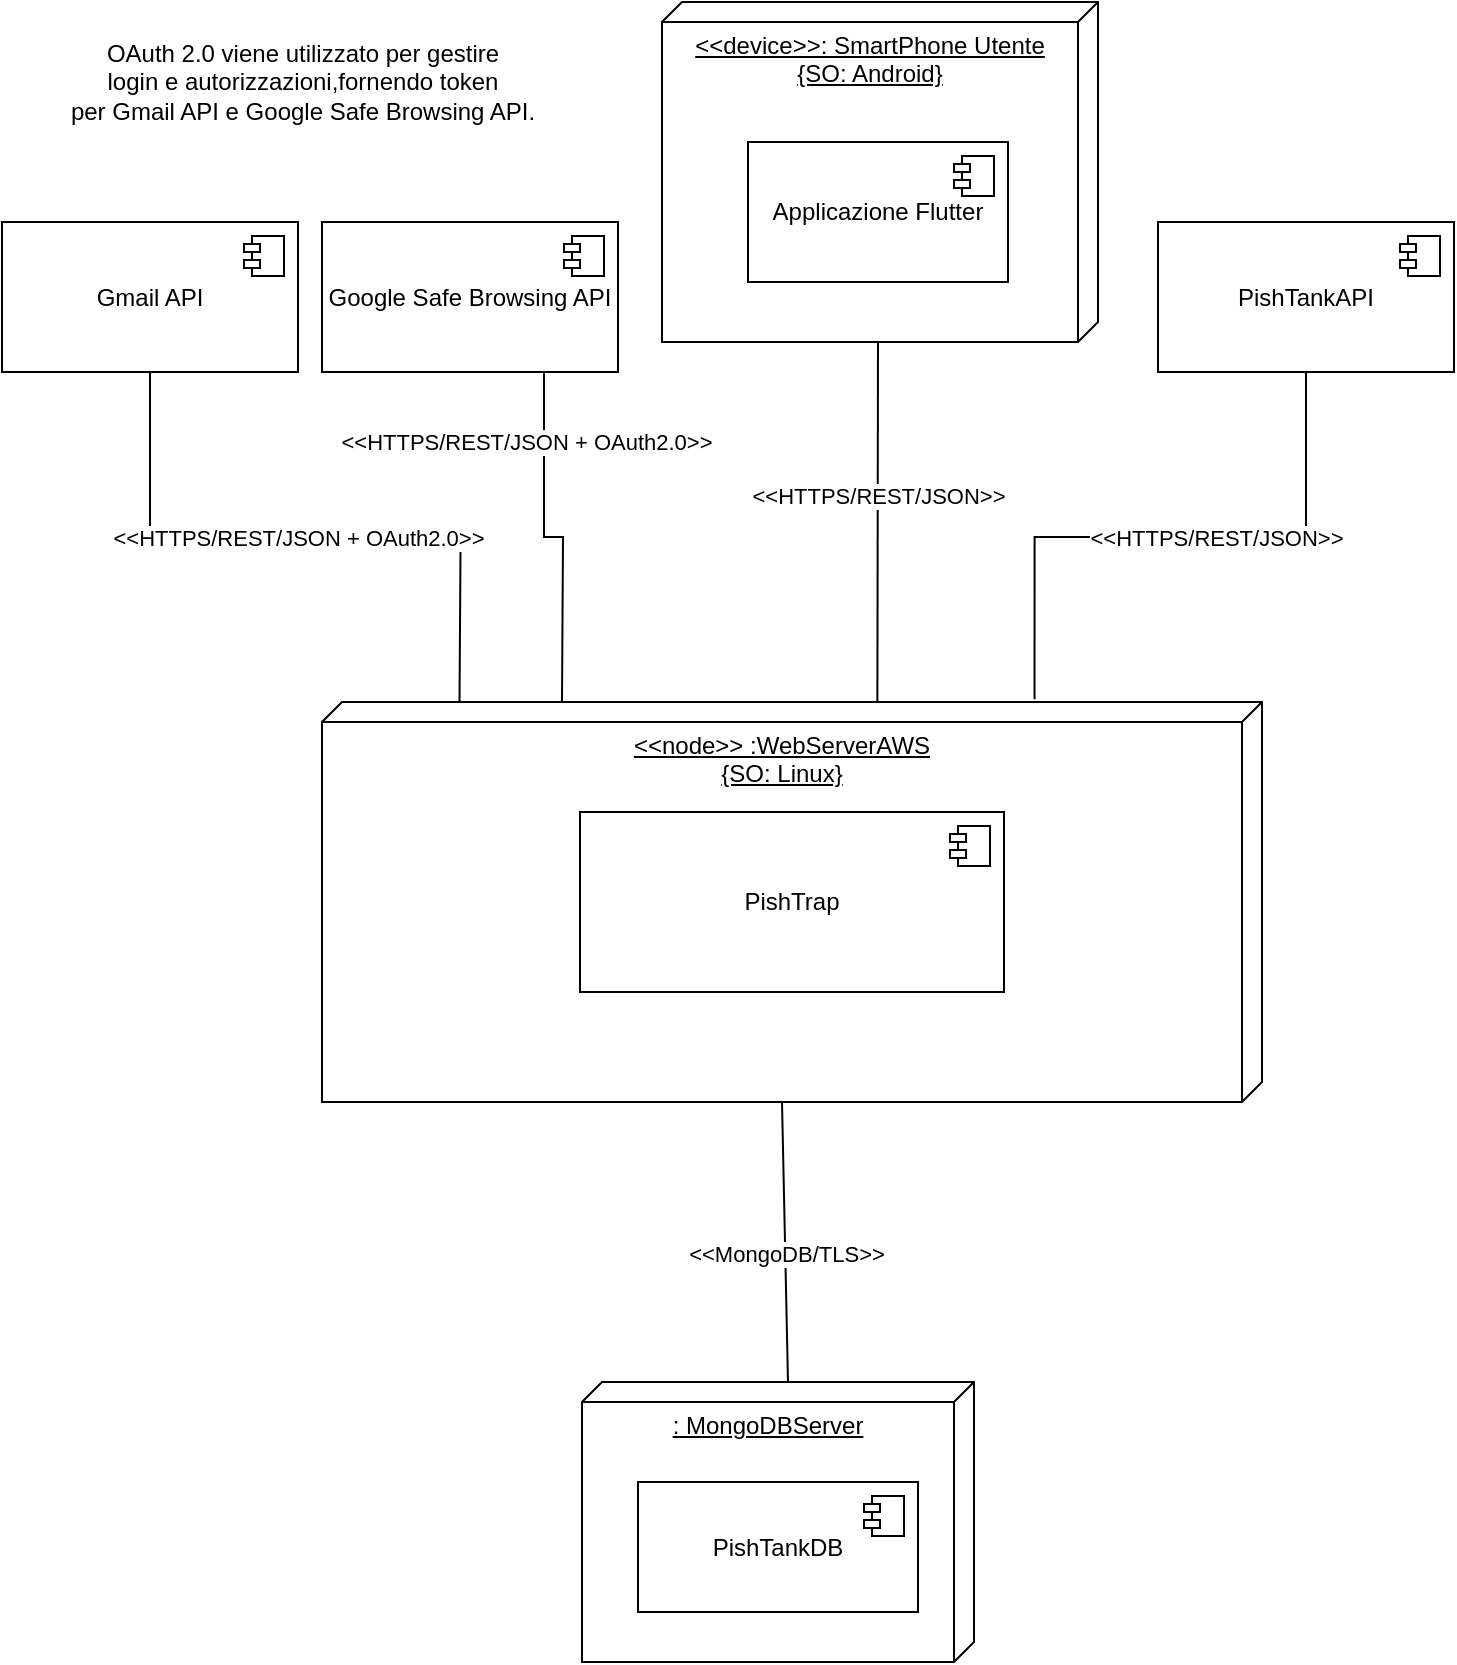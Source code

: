 <mxfile version="24.9.3">
  <diagram name="Pagina-1" id="flGAWywJXSh9ZSHbCdVl">
    <mxGraphModel dx="1000" dy="2835" grid="1" gridSize="10" guides="1" tooltips="1" connect="1" arrows="1" fold="1" page="1" pageScale="1" pageWidth="827" pageHeight="1169" math="0" shadow="0">
      <root>
        <mxCell id="0" />
        <mxCell id="1" parent="0" />
        <mxCell id="DTQLmcuUtUiHBf5b3twO-1" value="&amp;lt;&amp;lt;device&amp;gt;&amp;gt;: SmartPhone Utente&lt;br&gt;{SO: Android}" style="verticalAlign=top;align=center;spacingTop=8;spacingLeft=2;spacingRight=12;shape=cube;size=10;direction=south;fontStyle=4;html=1;whiteSpace=wrap;" parent="1" vertex="1">
          <mxGeometry x="370" y="-2170" width="218" height="170" as="geometry" />
        </mxCell>
        <mxCell id="DTQLmcuUtUiHBf5b3twO-3" value="Applicazione Flutter" style="html=1;dropTarget=0;whiteSpace=wrap;" parent="1" vertex="1">
          <mxGeometry x="413" y="-2100" width="130" height="70" as="geometry" />
        </mxCell>
        <mxCell id="DTQLmcuUtUiHBf5b3twO-4" value="" style="shape=module;jettyWidth=8;jettyHeight=4;" parent="DTQLmcuUtUiHBf5b3twO-3" vertex="1">
          <mxGeometry x="1" width="20" height="20" relative="1" as="geometry">
            <mxPoint x="-27" y="7" as="offset" />
          </mxGeometry>
        </mxCell>
        <mxCell id="DTQLmcuUtUiHBf5b3twO-5" value="&amp;lt;&amp;lt;node&amp;gt;&amp;gt;&amp;nbsp;:WebServerAWS&lt;br&gt;{SO: Linux}" style="verticalAlign=top;align=center;spacingTop=8;spacingLeft=2;spacingRight=12;shape=cube;size=10;direction=south;fontStyle=4;html=1;whiteSpace=wrap;" parent="1" vertex="1">
          <mxGeometry x="200" y="-1820" width="470" height="200" as="geometry" />
        </mxCell>
        <mxCell id="DTQLmcuUtUiHBf5b3twO-14" style="rounded=0;orthogonalLoop=1;jettySize=auto;html=1;endArrow=none;endFill=0;entryX=0.009;entryY=0.414;entryDx=0;entryDy=0;entryPerimeter=0;" parent="1" edge="1">
          <mxGeometry relative="1" as="geometry">
            <mxPoint x="477.69" y="-1820.0" as="targetPoint" />
            <mxPoint x="478" y="-2000" as="sourcePoint" />
          </mxGeometry>
        </mxCell>
        <mxCell id="DTQLmcuUtUiHBf5b3twO-15" value="&amp;lt;&amp;lt;HTTPS/REST/JSON&amp;gt;&amp;gt;" style="edgeLabel;html=1;align=center;verticalAlign=middle;resizable=0;points=[];" parent="DTQLmcuUtUiHBf5b3twO-14" vertex="1" connectable="0">
          <mxGeometry x="-0.147" relative="1" as="geometry">
            <mxPoint as="offset" />
          </mxGeometry>
        </mxCell>
        <mxCell id="DTQLmcuUtUiHBf5b3twO-27" value=": MongoDBServer" style="verticalAlign=top;align=center;spacingTop=8;spacingLeft=2;spacingRight=12;shape=cube;size=10;direction=south;fontStyle=4;html=1;whiteSpace=wrap;" parent="1" vertex="1">
          <mxGeometry x="330" y="-1480" width="196" height="140" as="geometry" />
        </mxCell>
        <mxCell id="DTQLmcuUtUiHBf5b3twO-29" value="Google Safe Browsing API" style="html=1;dropTarget=0;whiteSpace=wrap;" parent="1" vertex="1">
          <mxGeometry x="200" y="-2060" width="148" height="75" as="geometry" />
        </mxCell>
        <mxCell id="DTQLmcuUtUiHBf5b3twO-30" value="" style="shape=module;jettyWidth=8;jettyHeight=4;" parent="DTQLmcuUtUiHBf5b3twO-29" vertex="1">
          <mxGeometry x="1" width="20" height="20" relative="1" as="geometry">
            <mxPoint x="-27" y="7" as="offset" />
          </mxGeometry>
        </mxCell>
        <mxCell id="DTQLmcuUtUiHBf5b3twO-31" value="Gmail API" style="html=1;dropTarget=0;whiteSpace=wrap;" parent="1" vertex="1">
          <mxGeometry x="40" y="-2060" width="148" height="75" as="geometry" />
        </mxCell>
        <mxCell id="DTQLmcuUtUiHBf5b3twO-32" value="" style="shape=module;jettyWidth=8;jettyHeight=4;" parent="DTQLmcuUtUiHBf5b3twO-31" vertex="1">
          <mxGeometry x="1" width="20" height="20" relative="1" as="geometry">
            <mxPoint x="-27" y="7" as="offset" />
          </mxGeometry>
        </mxCell>
        <mxCell id="DTQLmcuUtUiHBf5b3twO-36" style="edgeStyle=orthogonalEdgeStyle;rounded=0;orthogonalLoop=1;jettySize=auto;html=1;endArrow=none;endFill=0;entryX=-0.001;entryY=0.875;entryDx=0;entryDy=0;entryPerimeter=0;exitX=0.5;exitY=1;exitDx=0;exitDy=0;" parent="1" source="DTQLmcuUtUiHBf5b3twO-31" edge="1">
          <mxGeometry relative="1" as="geometry">
            <mxPoint x="70" y="-1910" as="sourcePoint" />
            <mxPoint x="268.75" y="-1820" as="targetPoint" />
          </mxGeometry>
        </mxCell>
        <mxCell id="DTQLmcuUtUiHBf5b3twO-37" value="&amp;lt;&amp;lt;HTTPS/REST/JSON + OAuth2.0&amp;gt;&amp;gt;" style="edgeLabel;html=1;align=center;verticalAlign=middle;resizable=0;points=[];" parent="DTQLmcuUtUiHBf5b3twO-36" vertex="1" connectable="0">
          <mxGeometry x="-0.147" relative="1" as="geometry">
            <mxPoint x="20" as="offset" />
          </mxGeometry>
        </mxCell>
        <mxCell id="DTQLmcuUtUiHBf5b3twO-38" value="PishTankAPI" style="html=1;dropTarget=0;whiteSpace=wrap;" parent="1" vertex="1">
          <mxGeometry x="618" y="-2060" width="148" height="75" as="geometry" />
        </mxCell>
        <mxCell id="DTQLmcuUtUiHBf5b3twO-39" value="" style="shape=module;jettyWidth=8;jettyHeight=4;" parent="DTQLmcuUtUiHBf5b3twO-38" vertex="1">
          <mxGeometry x="1" width="20" height="20" relative="1" as="geometry">
            <mxPoint x="-27" y="7" as="offset" />
          </mxGeometry>
        </mxCell>
        <mxCell id="DTQLmcuUtUiHBf5b3twO-40" style="edgeStyle=orthogonalEdgeStyle;rounded=0;orthogonalLoop=1;jettySize=auto;html=1;exitX=0.5;exitY=1;exitDx=0;exitDy=0;endArrow=none;endFill=0;entryX=-0.007;entryY=0.242;entryDx=0;entryDy=0;entryPerimeter=0;" parent="1" source="DTQLmcuUtUiHBf5b3twO-38" target="DTQLmcuUtUiHBf5b3twO-5" edge="1">
          <mxGeometry relative="1" as="geometry">
            <mxPoint x="687" y="-2015" as="sourcePoint" />
            <mxPoint x="574" y="-1813" as="targetPoint" />
          </mxGeometry>
        </mxCell>
        <mxCell id="DTQLmcuUtUiHBf5b3twO-41" value="&amp;lt;&amp;lt;HTTPS/REST/JSON&amp;gt;&amp;gt;" style="edgeLabel;html=1;align=center;verticalAlign=middle;resizable=0;points=[];" parent="DTQLmcuUtUiHBf5b3twO-40" vertex="1" connectable="0">
          <mxGeometry x="-0.147" relative="1" as="geometry">
            <mxPoint as="offset" />
          </mxGeometry>
        </mxCell>
        <mxCell id="DTQLmcuUtUiHBf5b3twO-43" value="PishTankDB" style="html=1;dropTarget=0;whiteSpace=wrap;" parent="1" vertex="1">
          <mxGeometry x="358" y="-1430" width="140" height="65" as="geometry" />
        </mxCell>
        <mxCell id="DTQLmcuUtUiHBf5b3twO-44" value="" style="shape=module;jettyWidth=8;jettyHeight=4;" parent="DTQLmcuUtUiHBf5b3twO-43" vertex="1">
          <mxGeometry x="1" width="20" height="20" relative="1" as="geometry">
            <mxPoint x="-27" y="7" as="offset" />
          </mxGeometry>
        </mxCell>
        <mxCell id="DTQLmcuUtUiHBf5b3twO-45" style="rounded=0;orthogonalLoop=1;jettySize=auto;html=1;endArrow=none;endFill=0;entryX=0;entryY=0;entryDx=0;entryDy=93;entryPerimeter=0;exitX=0;exitY=0;exitDx=200;exitDy=240;exitPerimeter=0;" parent="1" target="DTQLmcuUtUiHBf5b3twO-27" edge="1" source="DTQLmcuUtUiHBf5b3twO-5">
          <mxGeometry relative="1" as="geometry">
            <mxPoint x="430" y="-1610" as="sourcePoint" />
            <mxPoint x="416" y="-1392" as="targetPoint" />
          </mxGeometry>
        </mxCell>
        <mxCell id="DTQLmcuUtUiHBf5b3twO-46" value="&amp;lt;&amp;lt;MongoDB/TLS&amp;gt;&amp;gt;" style="edgeLabel;html=1;align=center;verticalAlign=middle;resizable=0;points=[];" parent="DTQLmcuUtUiHBf5b3twO-45" vertex="1" connectable="0">
          <mxGeometry x="-0.147" relative="1" as="geometry">
            <mxPoint y="16" as="offset" />
          </mxGeometry>
        </mxCell>
        <mxCell id="DTQLmcuUtUiHBf5b3twO-47" value="&lt;div&gt;OAuth 2.0 viene utilizzato per gestire &lt;br&gt;login e autorizzazioni,fornendo token &lt;br&gt;per Gmail API e Google Safe Browsing API.&lt;/div&gt;" style="text;html=1;align=center;verticalAlign=middle;resizable=0;points=[];autosize=1;strokeColor=none;fillColor=none;" parent="1" vertex="1">
          <mxGeometry x="60" y="-2160" width="260" height="60" as="geometry" />
        </mxCell>
        <mxCell id="DZycC6s0T3OCq5gjcE9t-3" style="edgeStyle=orthogonalEdgeStyle;rounded=0;orthogonalLoop=1;jettySize=auto;html=1;endArrow=none;endFill=0;exitX=0.75;exitY=1;exitDx=0;exitDy=0;" edge="1" parent="1" source="DTQLmcuUtUiHBf5b3twO-29">
          <mxGeometry relative="1" as="geometry">
            <mxPoint x="220" y="-1970" as="sourcePoint" />
            <mxPoint x="320" y="-1820" as="targetPoint" />
          </mxGeometry>
        </mxCell>
        <mxCell id="DZycC6s0T3OCq5gjcE9t-4" value="&amp;lt;&amp;lt;HTTPS/REST/JSON + OAuth2.0&amp;gt;&amp;gt;" style="edgeLabel;html=1;align=center;verticalAlign=middle;resizable=0;points=[];" vertex="1" connectable="0" parent="DZycC6s0T3OCq5gjcE9t-3">
          <mxGeometry x="-0.147" relative="1" as="geometry">
            <mxPoint x="-9" y="-40" as="offset" />
          </mxGeometry>
        </mxCell>
        <mxCell id="DZycC6s0T3OCq5gjcE9t-9" value="PishTrap" style="html=1;dropTarget=0;whiteSpace=wrap;" vertex="1" parent="1">
          <mxGeometry x="329" y="-1765" width="212" height="90" as="geometry" />
        </mxCell>
        <mxCell id="DZycC6s0T3OCq5gjcE9t-10" value="" style="shape=module;jettyWidth=8;jettyHeight=4;" vertex="1" parent="DZycC6s0T3OCq5gjcE9t-9">
          <mxGeometry x="1" width="20" height="20" relative="1" as="geometry">
            <mxPoint x="-27" y="7" as="offset" />
          </mxGeometry>
        </mxCell>
      </root>
    </mxGraphModel>
  </diagram>
</mxfile>
